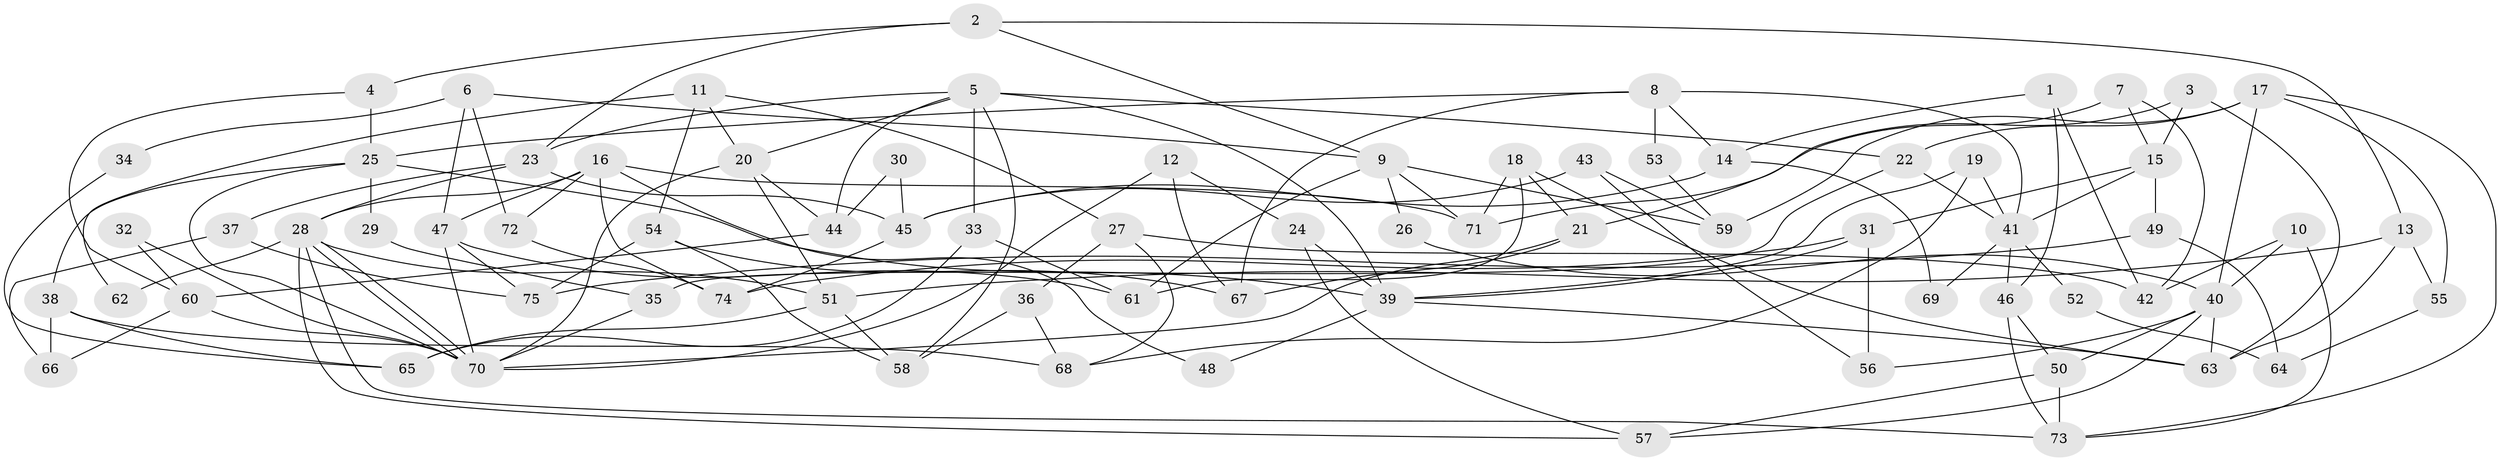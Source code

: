 // coarse degree distribution, {5: 0.2391304347826087, 4: 0.30434782608695654, 9: 0.043478260869565216, 6: 0.10869565217391304, 2: 0.10869565217391304, 7: 0.043478260869565216, 3: 0.08695652173913043, 10: 0.021739130434782608, 8: 0.021739130434782608, 11: 0.021739130434782608}
// Generated by graph-tools (version 1.1) at 2025/37/03/04/25 23:37:01]
// undirected, 75 vertices, 150 edges
graph export_dot {
  node [color=gray90,style=filled];
  1;
  2;
  3;
  4;
  5;
  6;
  7;
  8;
  9;
  10;
  11;
  12;
  13;
  14;
  15;
  16;
  17;
  18;
  19;
  20;
  21;
  22;
  23;
  24;
  25;
  26;
  27;
  28;
  29;
  30;
  31;
  32;
  33;
  34;
  35;
  36;
  37;
  38;
  39;
  40;
  41;
  42;
  43;
  44;
  45;
  46;
  47;
  48;
  49;
  50;
  51;
  52;
  53;
  54;
  55;
  56;
  57;
  58;
  59;
  60;
  61;
  62;
  63;
  64;
  65;
  66;
  67;
  68;
  69;
  70;
  71;
  72;
  73;
  74;
  75;
  1 -- 46;
  1 -- 14;
  1 -- 42;
  2 -- 4;
  2 -- 23;
  2 -- 9;
  2 -- 13;
  3 -- 63;
  3 -- 71;
  3 -- 15;
  4 -- 25;
  4 -- 60;
  5 -- 23;
  5 -- 20;
  5 -- 22;
  5 -- 33;
  5 -- 39;
  5 -- 44;
  5 -- 58;
  6 -- 9;
  6 -- 72;
  6 -- 34;
  6 -- 47;
  7 -- 42;
  7 -- 15;
  7 -- 21;
  8 -- 67;
  8 -- 25;
  8 -- 14;
  8 -- 41;
  8 -- 53;
  9 -- 71;
  9 -- 26;
  9 -- 59;
  9 -- 61;
  10 -- 73;
  10 -- 42;
  10 -- 40;
  11 -- 20;
  11 -- 54;
  11 -- 27;
  11 -- 62;
  12 -- 70;
  12 -- 67;
  12 -- 24;
  13 -- 63;
  13 -- 51;
  13 -- 55;
  14 -- 45;
  14 -- 69;
  15 -- 41;
  15 -- 31;
  15 -- 49;
  16 -- 28;
  16 -- 47;
  16 -- 48;
  16 -- 71;
  16 -- 72;
  16 -- 74;
  17 -- 40;
  17 -- 73;
  17 -- 22;
  17 -- 55;
  17 -- 59;
  18 -- 63;
  18 -- 61;
  18 -- 21;
  18 -- 71;
  19 -- 39;
  19 -- 41;
  19 -- 68;
  20 -- 51;
  20 -- 70;
  20 -- 44;
  21 -- 67;
  21 -- 70;
  22 -- 35;
  22 -- 41;
  23 -- 45;
  23 -- 28;
  23 -- 37;
  24 -- 39;
  24 -- 57;
  25 -- 38;
  25 -- 70;
  25 -- 29;
  25 -- 39;
  26 -- 40;
  27 -- 68;
  27 -- 36;
  27 -- 42;
  28 -- 57;
  28 -- 70;
  28 -- 70;
  28 -- 51;
  28 -- 62;
  28 -- 73;
  29 -- 35;
  30 -- 44;
  30 -- 45;
  31 -- 39;
  31 -- 56;
  31 -- 74;
  32 -- 70;
  32 -- 60;
  33 -- 61;
  33 -- 65;
  34 -- 65;
  35 -- 70;
  36 -- 58;
  36 -- 68;
  37 -- 66;
  37 -- 75;
  38 -- 68;
  38 -- 65;
  38 -- 66;
  39 -- 48;
  39 -- 63;
  40 -- 50;
  40 -- 56;
  40 -- 57;
  40 -- 63;
  41 -- 46;
  41 -- 52;
  41 -- 69;
  43 -- 59;
  43 -- 56;
  43 -- 45;
  44 -- 60;
  45 -- 74;
  46 -- 73;
  46 -- 50;
  47 -- 70;
  47 -- 61;
  47 -- 75;
  49 -- 75;
  49 -- 64;
  50 -- 57;
  50 -- 73;
  51 -- 58;
  51 -- 65;
  52 -- 64;
  53 -- 59;
  54 -- 58;
  54 -- 75;
  54 -- 67;
  55 -- 64;
  60 -- 70;
  60 -- 66;
  72 -- 74;
}
